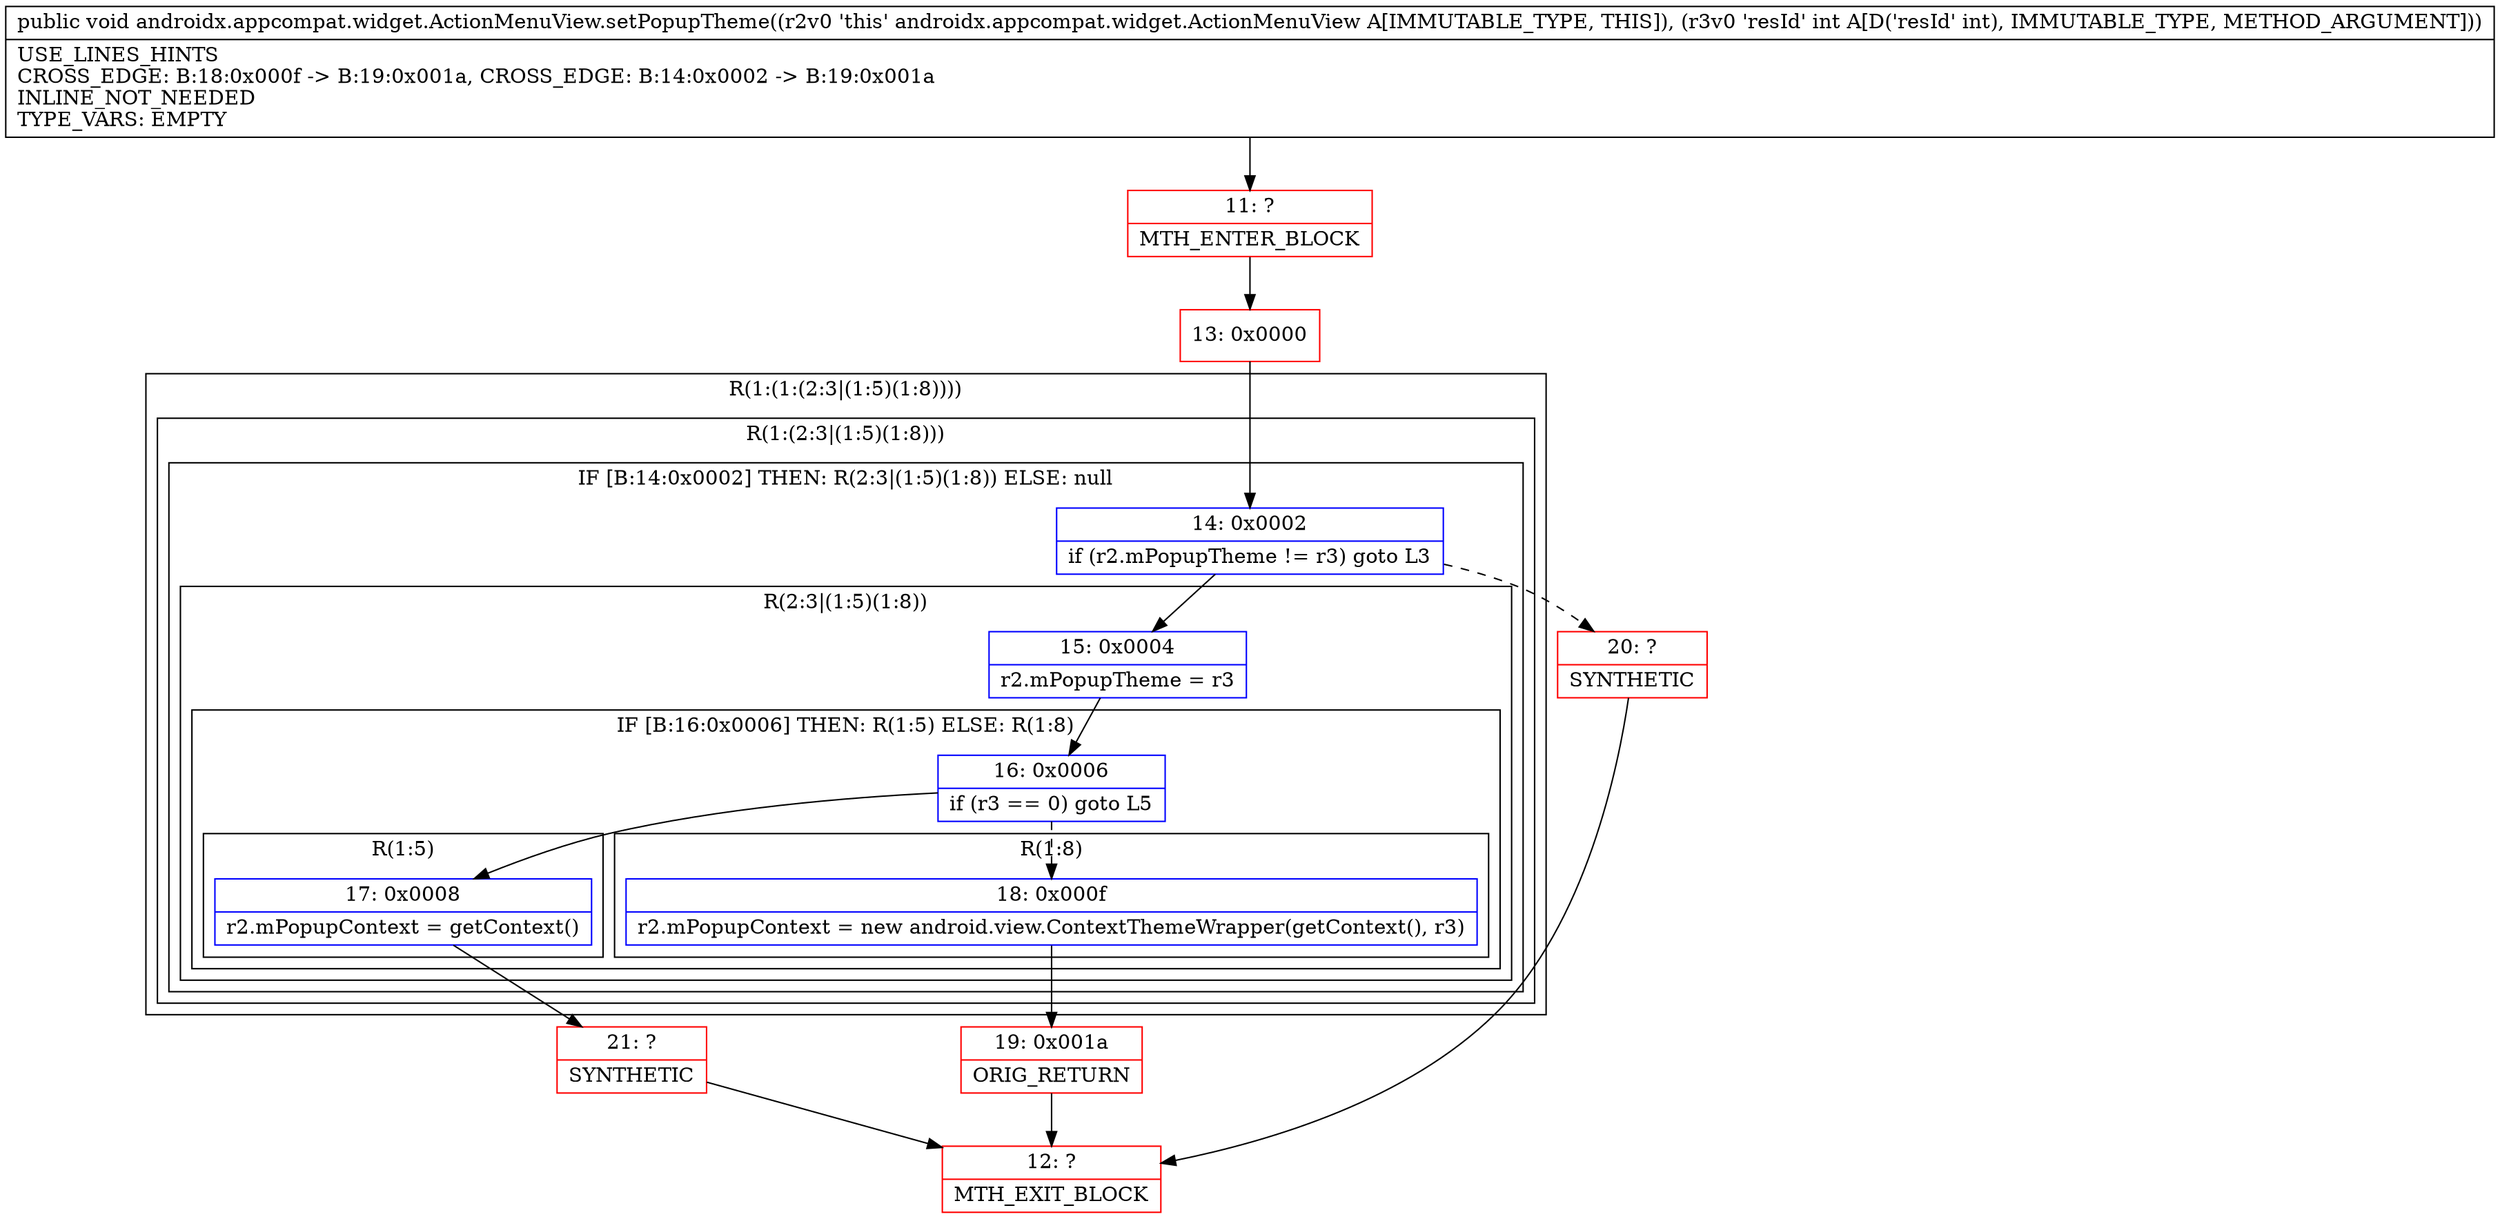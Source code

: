 digraph "CFG forandroidx.appcompat.widget.ActionMenuView.setPopupTheme(I)V" {
subgraph cluster_Region_1663655686 {
label = "R(1:(1:(2:3|(1:5)(1:8))))";
node [shape=record,color=blue];
subgraph cluster_Region_533478298 {
label = "R(1:(2:3|(1:5)(1:8)))";
node [shape=record,color=blue];
subgraph cluster_IfRegion_120709759 {
label = "IF [B:14:0x0002] THEN: R(2:3|(1:5)(1:8)) ELSE: null";
node [shape=record,color=blue];
Node_14 [shape=record,label="{14\:\ 0x0002|if (r2.mPopupTheme != r3) goto L3\l}"];
subgraph cluster_Region_675991735 {
label = "R(2:3|(1:5)(1:8))";
node [shape=record,color=blue];
Node_15 [shape=record,label="{15\:\ 0x0004|r2.mPopupTheme = r3\l}"];
subgraph cluster_IfRegion_28470231 {
label = "IF [B:16:0x0006] THEN: R(1:5) ELSE: R(1:8)";
node [shape=record,color=blue];
Node_16 [shape=record,label="{16\:\ 0x0006|if (r3 == 0) goto L5\l}"];
subgraph cluster_Region_2136772752 {
label = "R(1:5)";
node [shape=record,color=blue];
Node_17 [shape=record,label="{17\:\ 0x0008|r2.mPopupContext = getContext()\l}"];
}
subgraph cluster_Region_2004268830 {
label = "R(1:8)";
node [shape=record,color=blue];
Node_18 [shape=record,label="{18\:\ 0x000f|r2.mPopupContext = new android.view.ContextThemeWrapper(getContext(), r3)\l}"];
}
}
}
}
}
}
Node_11 [shape=record,color=red,label="{11\:\ ?|MTH_ENTER_BLOCK\l}"];
Node_13 [shape=record,color=red,label="{13\:\ 0x0000}"];
Node_21 [shape=record,color=red,label="{21\:\ ?|SYNTHETIC\l}"];
Node_12 [shape=record,color=red,label="{12\:\ ?|MTH_EXIT_BLOCK\l}"];
Node_19 [shape=record,color=red,label="{19\:\ 0x001a|ORIG_RETURN\l}"];
Node_20 [shape=record,color=red,label="{20\:\ ?|SYNTHETIC\l}"];
MethodNode[shape=record,label="{public void androidx.appcompat.widget.ActionMenuView.setPopupTheme((r2v0 'this' androidx.appcompat.widget.ActionMenuView A[IMMUTABLE_TYPE, THIS]), (r3v0 'resId' int A[D('resId' int), IMMUTABLE_TYPE, METHOD_ARGUMENT]))  | USE_LINES_HINTS\lCROSS_EDGE: B:18:0x000f \-\> B:19:0x001a, CROSS_EDGE: B:14:0x0002 \-\> B:19:0x001a\lINLINE_NOT_NEEDED\lTYPE_VARS: EMPTY\l}"];
MethodNode -> Node_11;Node_14 -> Node_15;
Node_14 -> Node_20[style=dashed];
Node_15 -> Node_16;
Node_16 -> Node_17;
Node_16 -> Node_18[style=dashed];
Node_17 -> Node_21;
Node_18 -> Node_19;
Node_11 -> Node_13;
Node_13 -> Node_14;
Node_21 -> Node_12;
Node_19 -> Node_12;
Node_20 -> Node_12;
}


